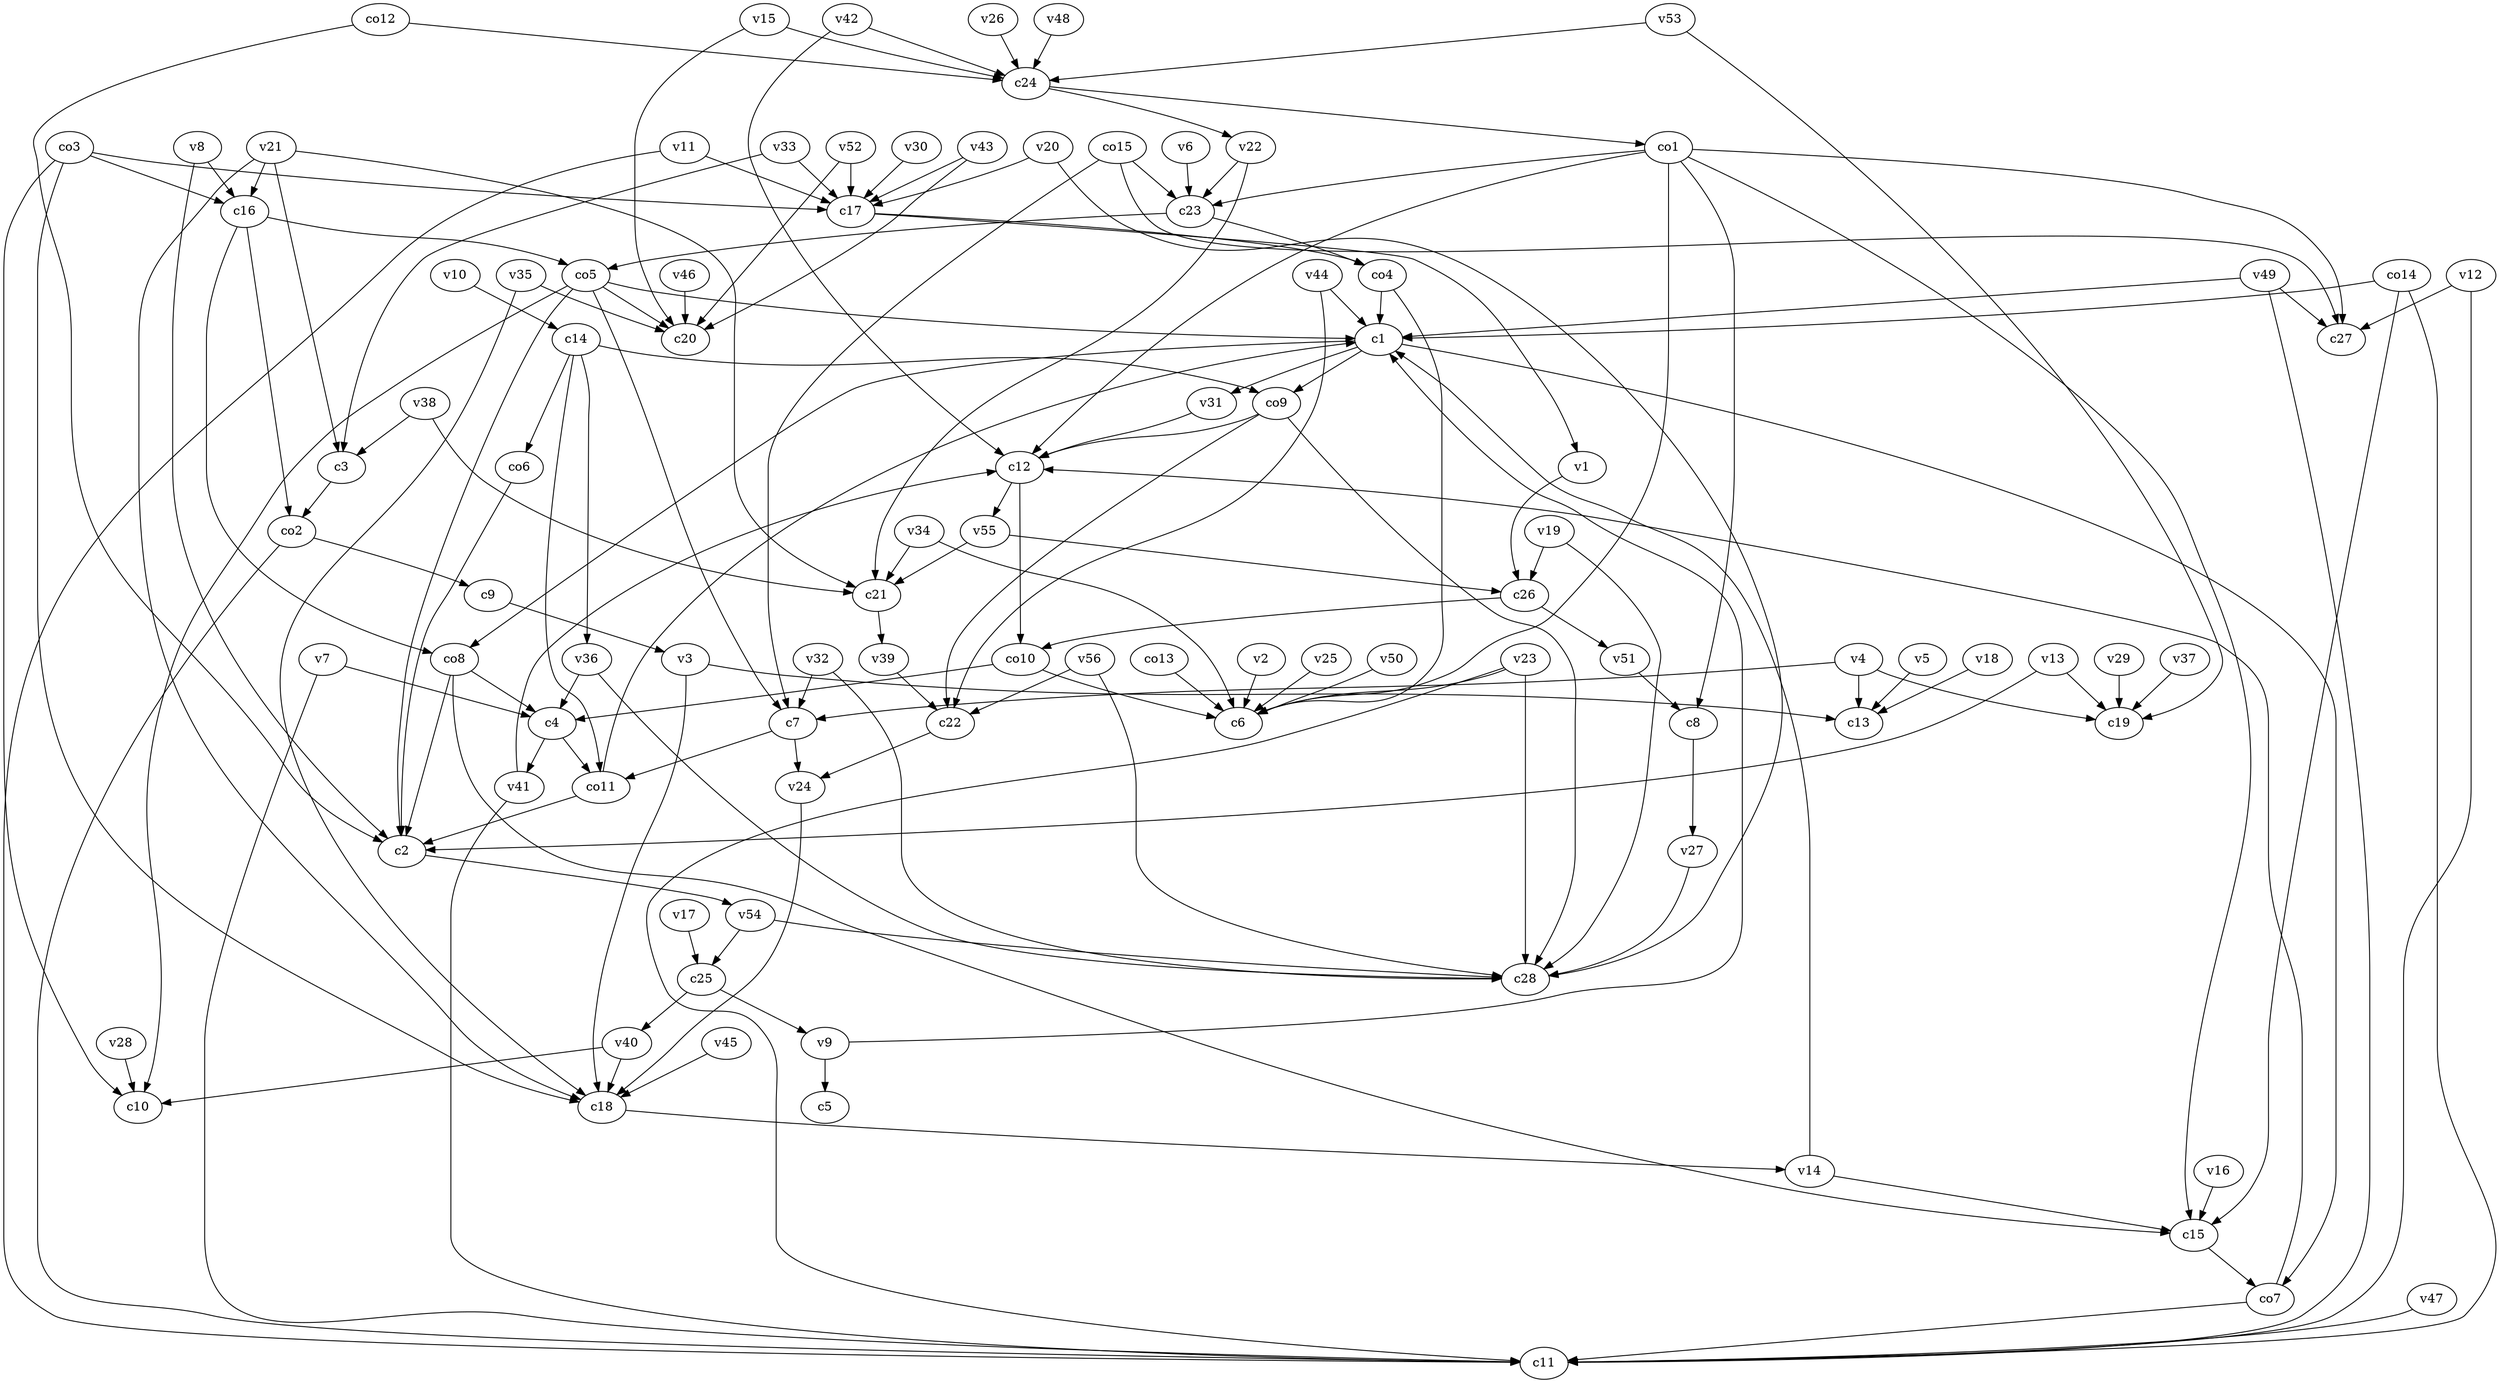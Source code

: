 strict digraph  {
c1;
c2;
c3;
c4;
c5;
c6;
c7;
c8;
c9;
c10;
c11;
c12;
c13;
c14;
c15;
c16;
c17;
c18;
c19;
c20;
c21;
c22;
c23;
c24;
c25;
c26;
c27;
c28;
v1;
v2;
v3;
v4;
v5;
v6;
v7;
v8;
v9;
v10;
v11;
v12;
v13;
v14;
v15;
v16;
v17;
v18;
v19;
v20;
v21;
v22;
v23;
v24;
v25;
v26;
v27;
v28;
v29;
v30;
v31;
v32;
v33;
v34;
v35;
v36;
v37;
v38;
v39;
v40;
v41;
v42;
v43;
v44;
v45;
v46;
v47;
v48;
v49;
v50;
v51;
v52;
v53;
v54;
v55;
v56;
co1;
co2;
co3;
co4;
co5;
co6;
co7;
co8;
co9;
co10;
co11;
co12;
co13;
co14;
co15;
c1 -> co7  [weight=1];
c1 -> co8  [weight=1];
c1 -> co9  [weight=1];
c1 -> v31  [weight=1];
c2 -> v54  [weight=1];
c3 -> co2  [weight=1];
c4 -> v41  [weight=1];
c4 -> co11  [weight=1];
c7 -> co11  [weight=1];
c7 -> v24  [weight=1];
c8 -> v27  [weight=1];
c9 -> v3  [weight=1];
c12 -> co10  [weight=1];
c12 -> v55  [weight=1];
c14 -> co11  [weight=1];
c14 -> co9  [weight=1];
c14 -> v36  [weight=1];
c14 -> co6  [weight=1];
c15 -> co7  [weight=1];
c16 -> co5  [weight=1];
c16 -> co8  [weight=1];
c16 -> co2  [weight=1];
c17 -> co4  [weight=1];
c17 -> v1  [weight=1];
c18 -> v14  [weight=1];
c21 -> v39  [weight=1];
c22 -> v24  [weight=1];
c23 -> co5  [weight=1];
c23 -> co4  [weight=1];
c24 -> v22  [weight=1];
c24 -> co1  [weight=1];
c25 -> v40  [weight=1];
c25 -> v9  [weight=1];
c26 -> v51  [weight=1];
c26 -> co10  [weight=1];
v1 -> c26  [weight=1];
v2 -> c6  [weight=1];
v3 -> c18  [weight=1];
v3 -> c13  [weight=1];
v4 -> c13  [weight=1];
v4 -> c19  [weight=1];
v4 -> c7  [weight=1];
v5 -> c13  [weight=1];
v6 -> c23  [weight=1];
v7 -> c4  [weight=1];
v7 -> c11  [weight=1];
v8 -> c16  [weight=1];
v8 -> c2  [weight=1];
v9 -> c5  [weight=1];
v9 -> c1  [weight=1];
v10 -> c14  [weight=1];
v11 -> c11  [weight=1];
v11 -> c17  [weight=1];
v12 -> c11  [weight=1];
v12 -> c27  [weight=1];
v13 -> c2  [weight=1];
v13 -> c19  [weight=1];
v14 -> c15  [weight=1];
v14 -> c1  [weight=1];
v15 -> c24  [weight=1];
v15 -> c20  [weight=1];
v16 -> c15  [weight=1];
v17 -> c25  [weight=1];
v18 -> c13  [weight=1];
v19 -> c28  [weight=1];
v19 -> c26  [weight=1];
v20 -> c17  [weight=1];
v20 -> c28  [weight=1];
v21 -> c18  [weight=1];
v21 -> c21  [weight=1];
v21 -> c3  [weight=1];
v21 -> c16  [weight=1];
v22 -> c23  [weight=1];
v22 -> c21  [weight=1];
v23 -> c11  [weight=1];
v23 -> c6  [weight=1];
v23 -> c28  [weight=1];
v24 -> c18  [weight=1];
v25 -> c6  [weight=1];
v26 -> c24  [weight=1];
v27 -> c28  [weight=1];
v28 -> c10  [weight=1];
v29 -> c19  [weight=1];
v30 -> c17  [weight=1];
v31 -> c12  [weight=1];
v32 -> c7  [weight=1];
v32 -> c28  [weight=1];
v33 -> c3  [weight=1];
v33 -> c17  [weight=1];
v34 -> c6  [weight=1];
v34 -> c21  [weight=1];
v35 -> c20  [weight=1];
v35 -> c18  [weight=1];
v36 -> c28  [weight=1];
v36 -> c4  [weight=1];
v37 -> c19  [weight=1];
v38 -> c3  [weight=1];
v38 -> c21  [weight=1];
v39 -> c22  [weight=1];
v40 -> c18  [weight=1];
v40 -> c10  [weight=1];
v41 -> c12  [weight=1];
v41 -> c11  [weight=1];
v42 -> c24  [weight=1];
v42 -> c12  [weight=1];
v43 -> c17  [weight=1];
v43 -> c20  [weight=1];
v44 -> c22  [weight=1];
v44 -> c1  [weight=1];
v45 -> c18  [weight=1];
v46 -> c20  [weight=1];
v47 -> c11  [weight=1];
v48 -> c24  [weight=1];
v49 -> c11  [weight=1];
v49 -> c27  [weight=1];
v49 -> c1  [weight=1];
v50 -> c6  [weight=1];
v51 -> c8  [weight=1];
v52 -> c17  [weight=1];
v52 -> c20  [weight=1];
v53 -> c19  [weight=1];
v53 -> c24  [weight=1];
v54 -> c28  [weight=1];
v54 -> c25  [weight=1];
v55 -> c21  [weight=1];
v55 -> c26  [weight=1];
v56 -> c28  [weight=1];
v56 -> c22  [weight=1];
co1 -> c15  [weight=1];
co1 -> c8  [weight=1];
co1 -> c23  [weight=1];
co1 -> c6  [weight=1];
co1 -> c27  [weight=1];
co1 -> c12  [weight=1];
co2 -> c9  [weight=1];
co2 -> c11  [weight=1];
co3 -> c16  [weight=1];
co3 -> c18  [weight=1];
co3 -> c17  [weight=1];
co3 -> c10  [weight=1];
co4 -> c1  [weight=1];
co4 -> c6  [weight=1];
co5 -> c2  [weight=1];
co5 -> c10  [weight=1];
co5 -> c20  [weight=1];
co5 -> c7  [weight=1];
co5 -> c1  [weight=1];
co6 -> c2  [weight=1];
co7 -> c11  [weight=1];
co7 -> c12  [weight=1];
co8 -> c4  [weight=1];
co8 -> c15  [weight=1];
co8 -> c2  [weight=1];
co9 -> c28  [weight=1];
co9 -> c22  [weight=1];
co9 -> c12  [weight=1];
co10 -> c4  [weight=1];
co10 -> c6  [weight=1];
co11 -> c2  [weight=1];
co11 -> c1  [weight=1];
co12 -> c2  [weight=1];
co12 -> c24  [weight=1];
co13 -> c6  [weight=1];
co14 -> c11  [weight=1];
co14 -> c15  [weight=1];
co14 -> c1  [weight=1];
co15 -> c23  [weight=1];
co15 -> c7  [weight=1];
co15 -> c27  [weight=1];
}
